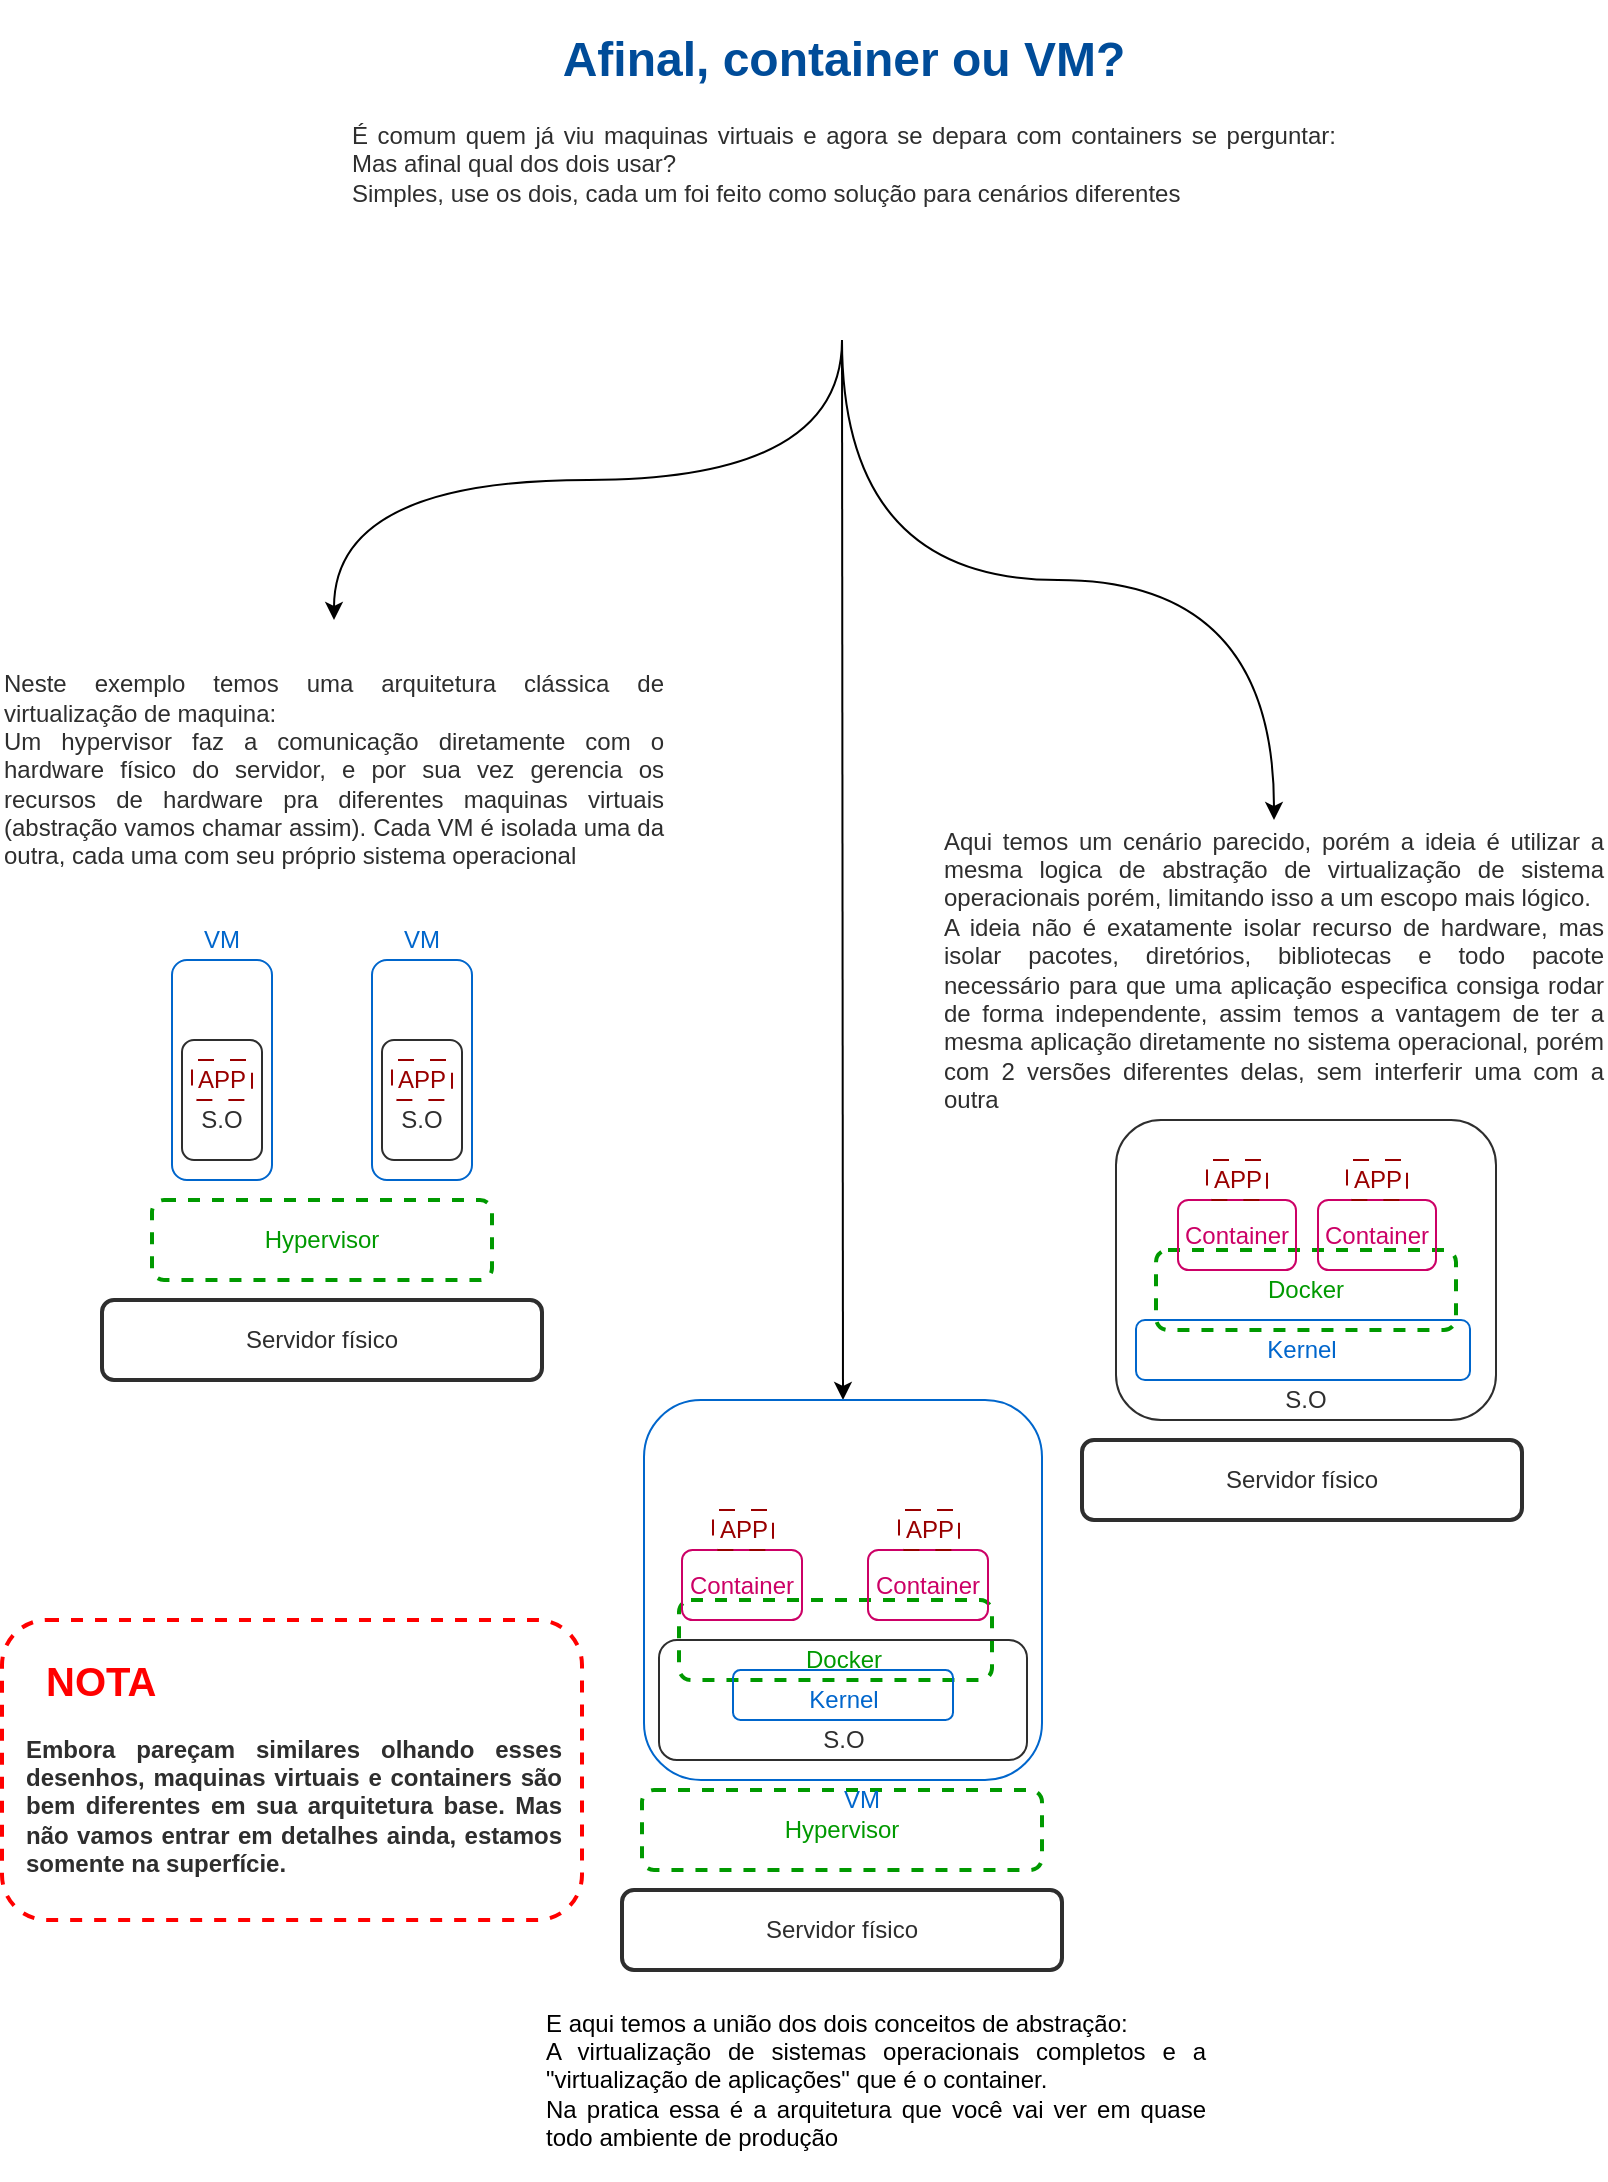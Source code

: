 <mxfile version="21.6.8" type="github">
  <diagram name="Página-1" id="PT8iDLhcYljWOaQJN8Hs">
    <mxGraphModel dx="1434" dy="822" grid="1" gridSize="10" guides="1" tooltips="1" connect="1" arrows="1" fold="1" page="1" pageScale="1" pageWidth="827" pageHeight="1169" math="0" shadow="0">
      <root>
        <mxCell id="0" />
        <mxCell id="1" parent="0" />
        <mxCell id="gFYqJmrAvyof7589NjqG-82" style="edgeStyle=orthogonalEdgeStyle;rounded=0;orthogonalLoop=1;jettySize=auto;html=1;curved=1;exitX=0.5;exitY=1;exitDx=0;exitDy=0;entryX=0.5;entryY=0;entryDx=0;entryDy=0;" parent="1" source="gFYqJmrAvyof7589NjqG-78" target="gFYqJmrAvyof7589NjqG-79" edge="1">
          <mxGeometry relative="1" as="geometry">
            <mxPoint x="170" y="510" as="targetPoint" />
          </mxGeometry>
        </mxCell>
        <mxCell id="gFYqJmrAvyof7589NjqG-85" style="edgeStyle=orthogonalEdgeStyle;rounded=0;orthogonalLoop=1;jettySize=auto;html=1;curved=1;entryX=0.5;entryY=0;entryDx=0;entryDy=0;exitX=0.5;exitY=1;exitDx=0;exitDy=0;" parent="1" source="gFYqJmrAvyof7589NjqG-78" target="gFYqJmrAvyof7589NjqG-80" edge="1">
          <mxGeometry relative="1" as="geometry">
            <mxPoint x="630" y="440" as="targetPoint" />
          </mxGeometry>
        </mxCell>
        <mxCell id="gFYqJmrAvyof7589NjqG-88" style="edgeStyle=orthogonalEdgeStyle;rounded=0;orthogonalLoop=1;jettySize=auto;html=1;curved=1;entryX=0.5;entryY=0;entryDx=0;entryDy=0;" parent="1" source="gFYqJmrAvyof7589NjqG-78" target="gFYqJmrAvyof7589NjqG-64" edge="1">
          <mxGeometry relative="1" as="geometry" />
        </mxCell>
        <mxCell id="gFYqJmrAvyof7589NjqG-78" value="&lt;h1 align=&quot;center&quot;&gt;&lt;font color=&quot;#004c99&quot;&gt;Afinal, container ou VM?&lt;/font&gt;&lt;/h1&gt;&lt;div align=&quot;justify&quot;&gt;&lt;font color=&quot;#2e2e2e&quot;&gt;É comum quem já viu maquinas virtuais e agora se depara com containers se perguntar: Mas afinal qual dos dois usar? &lt;br&gt;Simples, use os dois, cada um foi feito como solução para cenários diferentes &lt;/font&gt;&lt;br&gt;&lt;/div&gt;" style="text;html=1;strokeColor=none;fillColor=none;spacing=5;spacingTop=-20;whiteSpace=wrap;overflow=hidden;rounded=0;" parent="1" vertex="1">
          <mxGeometry x="180" y="70" width="500" height="160" as="geometry" />
        </mxCell>
        <mxCell id="gFYqJmrAvyof7589NjqG-79" value="&lt;div align=&quot;justify&quot;&gt;&lt;font color=&quot;#2e2e2e&quot;&gt;Neste exemplo temos uma arquitetura clássica de virtualização de maquina:&lt;/font&gt;&lt;br&gt;&lt;font color=&quot;#2e2e2e&quot;&gt;Um hypervisor faz a comunicação diretamente com o hardware físico do servidor, e por sua vez gerencia os recursos de hardware pra diferentes maquinas virtuais (abstração vamos chamar assim). Cada VM é isolada uma da outra, cada uma com seu próprio sistema operacional&lt;/font&gt;&lt;br&gt;&lt;/div&gt;" style="text;html=1;strokeColor=none;fillColor=none;align=center;verticalAlign=middle;whiteSpace=wrap;rounded=0;" parent="1" vertex="1">
          <mxGeometry x="10" y="370" width="332" height="150" as="geometry" />
        </mxCell>
        <mxCell id="gFYqJmrAvyof7589NjqG-80" value="&lt;div align=&quot;justify&quot;&gt;&lt;font color=&quot;#2e2e2e&quot;&gt;Aqui temos um cenário parecido, porém a ideia é utilizar a mesma logica de abstração de virtualização de sistema operacionais porém, limitando isso a um escopo mais lógico.&lt;/font&gt;&lt;/div&gt;&lt;div align=&quot;justify&quot;&gt;&lt;font color=&quot;#2e2e2e&quot;&gt;A ideia não é exatamente isolar recurso de hardware, mas isolar pacotes, diretórios, bibliotecas e todo pacote necessário para que uma aplicação especifica consiga rodar de forma independente, assim temos a vantagem de ter a mesma aplicação diretamente no sistema operacional, porém com 2 versões diferentes delas, sem interferir uma com a outra&lt;br&gt;&lt;/font&gt;&lt;/div&gt;" style="text;html=1;strokeColor=none;fillColor=none;align=center;verticalAlign=middle;whiteSpace=wrap;rounded=0;" parent="1" vertex="1">
          <mxGeometry x="480" y="470" width="332" height="150" as="geometry" />
        </mxCell>
        <mxCell id="gFYqJmrAvyof7589NjqG-81" value="&lt;div align=&quot;justify&quot;&gt;E aqui temos a união dos dois conceitos de abstração:&lt;br&gt;A virtualização de sistemas operacionais completos e a &quot;virtualização de aplicações&quot; que é o container.&lt;br&gt;Na pratica essa é a arquitetura que você vai ver em quase todo ambiente de produção&lt;/div&gt;" style="text;html=1;strokeColor=none;fillColor=none;align=left;verticalAlign=middle;whiteSpace=wrap;rounded=0;" parent="1" vertex="1">
          <mxGeometry x="280" y="1050" width="332" height="100" as="geometry" />
        </mxCell>
        <mxCell id="gFYqJmrAvyof7589NjqG-83" value="" style="group" parent="1" vertex="1" connectable="0">
          <mxGeometry x="550" y="620" width="220" height="200" as="geometry" />
        </mxCell>
        <mxCell id="gFYqJmrAvyof7589NjqG-9" value="" style="rounded=1;whiteSpace=wrap;html=1;fillColor=none;strokeWidth=2;strokeColor=#2E2E2E;" parent="gFYqJmrAvyof7589NjqG-83" vertex="1">
          <mxGeometry y="160" width="220" height="40" as="geometry" />
        </mxCell>
        <mxCell id="gFYqJmrAvyof7589NjqG-10" value="&lt;font color=&quot;#2e2e2e&quot;&gt;Servidor físico&lt;br&gt;&lt;/font&gt;" style="text;html=1;strokeColor=none;fillColor=none;align=center;verticalAlign=middle;whiteSpace=wrap;rounded=0;" parent="gFYqJmrAvyof7589NjqG-83" vertex="1">
          <mxGeometry y="170" width="220" height="20" as="geometry" />
        </mxCell>
        <mxCell id="gFYqJmrAvyof7589NjqG-42" value="" style="rounded=1;whiteSpace=wrap;html=1;fillColor=none;strokeWidth=1;strokeColor=#2E2E2E;" parent="gFYqJmrAvyof7589NjqG-83" vertex="1">
          <mxGeometry x="17" width="190" height="150" as="geometry" />
        </mxCell>
        <mxCell id="gFYqJmrAvyof7589NjqG-43" value="&lt;font color=&quot;#2e2e2e&quot;&gt;S.O&lt;/font&gt;" style="text;html=1;strokeColor=none;fillColor=none;align=center;verticalAlign=middle;whiteSpace=wrap;rounded=0;" parent="gFYqJmrAvyof7589NjqG-83" vertex="1">
          <mxGeometry x="92" y="130" width="40" height="20" as="geometry" />
        </mxCell>
        <mxCell id="gFYqJmrAvyof7589NjqG-44" value="" style="rounded=1;whiteSpace=wrap;html=1;fillColor=none;strokeWidth=1;strokeColor=#0066CC;" parent="gFYqJmrAvyof7589NjqG-83" vertex="1">
          <mxGeometry x="27" y="100" width="167" height="30" as="geometry" />
        </mxCell>
        <mxCell id="gFYqJmrAvyof7589NjqG-45" value="&lt;font color=&quot;#0066cc&quot;&gt;Kernel&lt;/font&gt;" style="text;html=1;strokeColor=none;fillColor=none;align=center;verticalAlign=middle;whiteSpace=wrap;rounded=0;" parent="gFYqJmrAvyof7589NjqG-83" vertex="1">
          <mxGeometry x="90" y="105" width="40" height="20" as="geometry" />
        </mxCell>
        <mxCell id="gFYqJmrAvyof7589NjqG-47" value="" style="rounded=1;whiteSpace=wrap;html=1;fillColor=none;strokeWidth=2;strokeColor=#009900;dashed=1;" parent="gFYqJmrAvyof7589NjqG-83" vertex="1">
          <mxGeometry x="37" y="65" width="150" height="40" as="geometry" />
        </mxCell>
        <mxCell id="gFYqJmrAvyof7589NjqG-48" value="&lt;font color=&quot;#cc0066&quot;&gt;Container&lt;/font&gt;" style="rounded=1;whiteSpace=wrap;html=1;fillColor=none;strokeWidth=1;strokeColor=#CC0066;" parent="gFYqJmrAvyof7589NjqG-83" vertex="1">
          <mxGeometry x="48" y="40" width="59" height="35" as="geometry" />
        </mxCell>
        <mxCell id="gFYqJmrAvyof7589NjqG-51" value="&lt;font color=&quot;#009900&quot;&gt;Docker&lt;/font&gt;" style="text;html=1;strokeColor=none;fillColor=none;align=center;verticalAlign=middle;whiteSpace=wrap;rounded=0;" parent="gFYqJmrAvyof7589NjqG-83" vertex="1">
          <mxGeometry x="37" y="75" width="150" height="20" as="geometry" />
        </mxCell>
        <mxCell id="gFYqJmrAvyof7589NjqG-68" value="&lt;font color=&quot;#990000&quot;&gt;APP&lt;/font&gt;" style="rounded=1;whiteSpace=wrap;html=1;fillColor=none;strokeWidth=1;strokeColor=#990000;dashed=1;dashPattern=8 8;" parent="gFYqJmrAvyof7589NjqG-83" vertex="1">
          <mxGeometry x="62.5" y="20" width="30" height="20" as="geometry" />
        </mxCell>
        <mxCell id="gFYqJmrAvyof7589NjqG-71" value="&lt;font color=&quot;#cc0066&quot;&gt;Container&lt;/font&gt;" style="rounded=1;whiteSpace=wrap;html=1;fillColor=none;strokeWidth=1;strokeColor=#CC0066;" parent="gFYqJmrAvyof7589NjqG-83" vertex="1">
          <mxGeometry x="118" y="40" width="59" height="35" as="geometry" />
        </mxCell>
        <mxCell id="gFYqJmrAvyof7589NjqG-72" value="&lt;font color=&quot;#990000&quot;&gt;APP&lt;/font&gt;" style="rounded=1;whiteSpace=wrap;html=1;fillColor=none;strokeWidth=1;strokeColor=#990000;dashed=1;dashPattern=8 8;" parent="gFYqJmrAvyof7589NjqG-83" vertex="1">
          <mxGeometry x="132.5" y="20" width="30" height="20" as="geometry" />
        </mxCell>
        <mxCell id="gFYqJmrAvyof7589NjqG-84" value="" style="group" parent="1" vertex="1" connectable="0">
          <mxGeometry x="60" y="520" width="220" height="230" as="geometry" />
        </mxCell>
        <mxCell id="gFYqJmrAvyof7589NjqG-26" value="" style="rounded=1;whiteSpace=wrap;html=1;fillColor=none;strokeWidth=1;strokeColor=#0066CC;" parent="gFYqJmrAvyof7589NjqG-84" vertex="1">
          <mxGeometry x="35" y="20" width="50" height="110" as="geometry" />
        </mxCell>
        <mxCell id="gFYqJmrAvyof7589NjqG-27" value="&lt;font color=&quot;#0066cc&quot;&gt;VM&lt;/font&gt;" style="text;html=1;strokeColor=none;fillColor=none;align=center;verticalAlign=middle;whiteSpace=wrap;rounded=0;" parent="gFYqJmrAvyof7589NjqG-84" vertex="1">
          <mxGeometry x="40" width="40" height="20" as="geometry" />
        </mxCell>
        <mxCell id="gFYqJmrAvyof7589NjqG-28" value="" style="rounded=1;whiteSpace=wrap;html=1;fillColor=none;strokeWidth=2;strokeColor=#2E2E2E;" parent="gFYqJmrAvyof7589NjqG-84" vertex="1">
          <mxGeometry y="190" width="220" height="40" as="geometry" />
        </mxCell>
        <mxCell id="gFYqJmrAvyof7589NjqG-29" value="&lt;font color=&quot;#2e2e2e&quot;&gt;Servidor físico&lt;br&gt;&lt;/font&gt;" style="text;html=1;strokeColor=none;fillColor=none;align=center;verticalAlign=middle;whiteSpace=wrap;rounded=0;" parent="gFYqJmrAvyof7589NjqG-84" vertex="1">
          <mxGeometry y="200" width="220" height="20" as="geometry" />
        </mxCell>
        <mxCell id="gFYqJmrAvyof7589NjqG-30" value="" style="rounded=1;whiteSpace=wrap;html=1;fillColor=none;strokeWidth=2;strokeColor=#009900;dashed=1;" parent="gFYqJmrAvyof7589NjqG-84" vertex="1">
          <mxGeometry x="25" y="140" width="170" height="40" as="geometry" />
        </mxCell>
        <mxCell id="gFYqJmrAvyof7589NjqG-31" value="&lt;font color=&quot;#009900&quot;&gt;Hypervisor&lt;/font&gt;" style="text;html=1;strokeColor=none;fillColor=none;align=center;verticalAlign=middle;whiteSpace=wrap;rounded=0;" parent="gFYqJmrAvyof7589NjqG-84" vertex="1">
          <mxGeometry x="35" y="150" width="150" height="20" as="geometry" />
        </mxCell>
        <mxCell id="gFYqJmrAvyof7589NjqG-32" value="" style="rounded=1;whiteSpace=wrap;html=1;fillColor=none;strokeWidth=1;strokeColor=#2E2E2E;" parent="gFYqJmrAvyof7589NjqG-84" vertex="1">
          <mxGeometry x="40" y="60" width="40" height="60" as="geometry" />
        </mxCell>
        <mxCell id="gFYqJmrAvyof7589NjqG-33" value="&lt;font color=&quot;#2e2e2e&quot;&gt;S.O&lt;/font&gt;" style="text;html=1;strokeColor=none;fillColor=none;align=center;verticalAlign=middle;whiteSpace=wrap;rounded=0;" parent="gFYqJmrAvyof7589NjqG-84" vertex="1">
          <mxGeometry x="40" y="90" width="40" height="20" as="geometry" />
        </mxCell>
        <mxCell id="gFYqJmrAvyof7589NjqG-34" value="&lt;font color=&quot;#990000&quot;&gt;APP&lt;/font&gt;" style="rounded=1;whiteSpace=wrap;html=1;fillColor=none;strokeWidth=1;strokeColor=#990000;dashed=1;dashPattern=8 8;" parent="gFYqJmrAvyof7589NjqG-84" vertex="1">
          <mxGeometry x="45" y="70" width="30" height="20" as="geometry" />
        </mxCell>
        <mxCell id="gFYqJmrAvyof7589NjqG-35" value="" style="rounded=1;whiteSpace=wrap;html=1;fillColor=none;strokeWidth=1;strokeColor=#0066CC;" parent="gFYqJmrAvyof7589NjqG-84" vertex="1">
          <mxGeometry x="135" y="20" width="50" height="110" as="geometry" />
        </mxCell>
        <mxCell id="gFYqJmrAvyof7589NjqG-36" value="" style="rounded=1;whiteSpace=wrap;html=1;fillColor=none;strokeWidth=1;strokeColor=#2E2E2E;" parent="gFYqJmrAvyof7589NjqG-84" vertex="1">
          <mxGeometry x="140" y="60" width="40" height="60" as="geometry" />
        </mxCell>
        <mxCell id="gFYqJmrAvyof7589NjqG-37" value="&lt;font color=&quot;#2e2e2e&quot;&gt;S.O&lt;/font&gt;" style="text;html=1;strokeColor=none;fillColor=none;align=center;verticalAlign=middle;whiteSpace=wrap;rounded=0;" parent="gFYqJmrAvyof7589NjqG-84" vertex="1">
          <mxGeometry x="140" y="90" width="40" height="20" as="geometry" />
        </mxCell>
        <mxCell id="gFYqJmrAvyof7589NjqG-38" value="&lt;font color=&quot;#990000&quot;&gt;APP&lt;/font&gt;" style="rounded=1;whiteSpace=wrap;html=1;fillColor=none;strokeWidth=1;strokeColor=#990000;dashed=1;dashPattern=8 8;" parent="gFYqJmrAvyof7589NjqG-84" vertex="1">
          <mxGeometry x="145" y="70" width="30" height="20" as="geometry" />
        </mxCell>
        <mxCell id="gFYqJmrAvyof7589NjqG-39" value="&lt;font color=&quot;#0066cc&quot;&gt;VM&lt;/font&gt;" style="text;html=1;strokeColor=none;fillColor=none;align=center;verticalAlign=middle;whiteSpace=wrap;rounded=0;" parent="gFYqJmrAvyof7589NjqG-84" vertex="1">
          <mxGeometry x="140" width="40" height="20" as="geometry" />
        </mxCell>
        <mxCell id="gFYqJmrAvyof7589NjqG-86" value="" style="group;movable=1;resizable=1;rotatable=1;deletable=1;editable=1;locked=0;connectable=1;" parent="1" vertex="1" connectable="0">
          <mxGeometry x="320" y="760" width="220" height="285" as="geometry" />
        </mxCell>
        <mxCell id="gFYqJmrAvyof7589NjqG-70" value="" style="rounded=1;whiteSpace=wrap;html=1;fillColor=none;strokeWidth=2;strokeColor=#009900;dashed=1;movable=1;resizable=1;rotatable=1;deletable=1;editable=1;locked=0;connectable=1;" parent="gFYqJmrAvyof7589NjqG-86" vertex="1">
          <mxGeometry x="28.5" y="100" width="156.5" height="40" as="geometry" />
        </mxCell>
        <mxCell id="gFYqJmrAvyof7589NjqG-52" value="" style="rounded=1;whiteSpace=wrap;html=1;fillColor=none;strokeWidth=2;strokeColor=#2E2E2E;movable=1;resizable=1;rotatable=1;deletable=1;editable=1;locked=0;connectable=1;" parent="gFYqJmrAvyof7589NjqG-86" vertex="1">
          <mxGeometry y="245" width="220" height="40" as="geometry" />
        </mxCell>
        <mxCell id="gFYqJmrAvyof7589NjqG-53" value="&lt;font color=&quot;#2e2e2e&quot;&gt;Servidor físico&lt;br&gt;&lt;/font&gt;" style="text;html=1;strokeColor=none;fillColor=none;align=center;verticalAlign=middle;whiteSpace=wrap;rounded=0;movable=1;resizable=1;rotatable=1;deletable=1;editable=1;locked=0;connectable=1;" parent="gFYqJmrAvyof7589NjqG-86" vertex="1">
          <mxGeometry y="255" width="220" height="20" as="geometry" />
        </mxCell>
        <mxCell id="gFYqJmrAvyof7589NjqG-62" value="" style="rounded=1;whiteSpace=wrap;html=1;fillColor=none;strokeWidth=2;strokeColor=#009900;dashed=1;movable=1;resizable=1;rotatable=1;deletable=1;editable=1;locked=0;connectable=1;" parent="gFYqJmrAvyof7589NjqG-86" vertex="1">
          <mxGeometry x="10" y="195" width="200" height="40" as="geometry" />
        </mxCell>
        <mxCell id="gFYqJmrAvyof7589NjqG-63" value="&lt;font color=&quot;#009900&quot;&gt;Hypervisor&lt;/font&gt;" style="text;html=1;strokeColor=none;fillColor=none;align=center;verticalAlign=middle;whiteSpace=wrap;rounded=0;movable=1;resizable=1;rotatable=1;deletable=1;editable=1;locked=0;connectable=1;" parent="gFYqJmrAvyof7589NjqG-86" vertex="1">
          <mxGeometry x="35" y="205" width="150" height="20" as="geometry" />
        </mxCell>
        <mxCell id="gFYqJmrAvyof7589NjqG-64" value="" style="rounded=1;whiteSpace=wrap;html=1;fillColor=none;strokeWidth=1;strokeColor=#0066CC;movable=1;resizable=1;rotatable=1;deletable=1;editable=1;locked=0;connectable=1;" parent="gFYqJmrAvyof7589NjqG-86" vertex="1">
          <mxGeometry x="11" width="199" height="190" as="geometry" />
        </mxCell>
        <mxCell id="gFYqJmrAvyof7589NjqG-66" value="" style="rounded=1;whiteSpace=wrap;html=1;fillColor=none;strokeWidth=1;strokeColor=#2E2E2E;movable=1;resizable=1;rotatable=1;deletable=1;editable=1;locked=0;connectable=1;" parent="gFYqJmrAvyof7589NjqG-86" vertex="1">
          <mxGeometry x="18.5" y="120" width="184" height="60" as="geometry" />
        </mxCell>
        <mxCell id="gFYqJmrAvyof7589NjqG-67" value="&lt;font color=&quot;#2e2e2e&quot;&gt;S.O&lt;/font&gt;" style="text;html=1;strokeColor=none;fillColor=none;align=center;verticalAlign=middle;whiteSpace=wrap;rounded=0;movable=1;resizable=1;rotatable=1;deletable=1;editable=1;locked=0;connectable=1;" parent="gFYqJmrAvyof7589NjqG-86" vertex="1">
          <mxGeometry x="90.5" y="160" width="40" height="20" as="geometry" />
        </mxCell>
        <mxCell id="gFYqJmrAvyof7589NjqG-69" value="&lt;font color=&quot;#009900&quot;&gt;Docker&lt;/font&gt;" style="text;html=1;strokeColor=none;fillColor=none;align=center;verticalAlign=middle;whiteSpace=wrap;rounded=0;movable=1;resizable=1;rotatable=1;deletable=1;editable=1;locked=0;connectable=1;" parent="gFYqJmrAvyof7589NjqG-86" vertex="1">
          <mxGeometry x="35.5" y="120" width="150" height="20" as="geometry" />
        </mxCell>
        <mxCell id="gFYqJmrAvyof7589NjqG-73" value="&lt;font color=&quot;#cc0066&quot;&gt;Container&lt;/font&gt;" style="rounded=1;whiteSpace=wrap;html=1;fillColor=none;strokeWidth=1;strokeColor=#CC0066;movable=1;resizable=1;rotatable=1;deletable=1;editable=1;locked=0;connectable=1;" parent="gFYqJmrAvyof7589NjqG-86" vertex="1">
          <mxGeometry x="30" y="75" width="60" height="35" as="geometry" />
        </mxCell>
        <mxCell id="gFYqJmrAvyof7589NjqG-74" value="&lt;font color=&quot;#990000&quot;&gt;APP&lt;/font&gt;" style="rounded=1;whiteSpace=wrap;html=1;fillColor=none;strokeWidth=1;strokeColor=#990000;dashed=1;dashPattern=8 8;movable=1;resizable=1;rotatable=1;deletable=1;editable=1;locked=0;connectable=1;" parent="gFYqJmrAvyof7589NjqG-86" vertex="1">
          <mxGeometry x="45.5" y="55" width="30" height="20" as="geometry" />
        </mxCell>
        <mxCell id="gFYqJmrAvyof7589NjqG-76" value="&lt;font color=&quot;#cc0066&quot;&gt;Container&lt;/font&gt;" style="rounded=1;whiteSpace=wrap;html=1;fillColor=none;strokeWidth=1;strokeColor=#CC0066;movable=1;resizable=1;rotatable=1;deletable=1;editable=1;locked=0;connectable=1;" parent="gFYqJmrAvyof7589NjqG-86" vertex="1">
          <mxGeometry x="123" y="75" width="60" height="35" as="geometry" />
        </mxCell>
        <mxCell id="gFYqJmrAvyof7589NjqG-77" value="&lt;font color=&quot;#990000&quot;&gt;APP&lt;/font&gt;" style="rounded=1;whiteSpace=wrap;html=1;fillColor=none;strokeWidth=1;strokeColor=#990000;dashed=1;dashPattern=8 8;movable=1;resizable=1;rotatable=1;deletable=1;editable=1;locked=0;connectable=1;" parent="gFYqJmrAvyof7589NjqG-86" vertex="1">
          <mxGeometry x="138.5" y="55" width="30" height="20" as="geometry" />
        </mxCell>
        <mxCell id="gFYqJmrAvyof7589NjqG-90" value="" style="rounded=1;whiteSpace=wrap;html=1;fillColor=none;strokeWidth=1;strokeColor=#0066CC;" parent="gFYqJmrAvyof7589NjqG-86" vertex="1">
          <mxGeometry x="55.5" y="135" width="110" height="25" as="geometry" />
        </mxCell>
        <mxCell id="gFYqJmrAvyof7589NjqG-91" value="&lt;font color=&quot;#0066cc&quot;&gt;Kernel&lt;/font&gt;" style="text;html=1;strokeColor=none;fillColor=none;align=center;verticalAlign=middle;whiteSpace=wrap;rounded=0;" parent="gFYqJmrAvyof7589NjqG-86" vertex="1">
          <mxGeometry x="90.5" y="140" width="40" height="20" as="geometry" />
        </mxCell>
        <mxCell id="gFYqJmrAvyof7589NjqG-89" value="&lt;font color=&quot;#0066cc&quot;&gt;VM&lt;/font&gt;" style="text;html=1;strokeColor=none;fillColor=none;align=center;verticalAlign=middle;whiteSpace=wrap;rounded=0;" parent="1" vertex="1">
          <mxGeometry x="420" y="950" width="40" height="20" as="geometry" />
        </mxCell>
        <mxCell id="vozkf6tA9N1DTtl57gn6-1" value="&lt;font size=&quot;1&quot; color=&quot;#ff0000&quot;&gt;&lt;b style=&quot;font-size: 20px;&quot;&gt;NOTA&lt;/b&gt;&lt;/font&gt;" style="text;html=1;strokeColor=none;fillColor=none;align=left;verticalAlign=middle;whiteSpace=wrap;rounded=0;" vertex="1" parent="1">
          <mxGeometry x="30" y="885" width="50" height="30" as="geometry" />
        </mxCell>
        <mxCell id="vozkf6tA9N1DTtl57gn6-2" value="&lt;div align=&quot;justify&quot;&gt;&lt;font color=&quot;#2e2e2e&quot;&gt;&lt;b&gt;Embora pareçam similares olhando esses desenhos, maquinas virtuais e containers são bem diferentes em sua arquitetura base. Mas não vamos entrar em detalhes ainda, estamos somente na superfície.&lt;/b&gt;&lt;/font&gt;&lt;/div&gt;" style="text;html=1;strokeColor=none;fillColor=none;align=left;verticalAlign=middle;whiteSpace=wrap;rounded=1;dashed=1;strokeWidth=2;perimeterSpacing=0;" vertex="1" parent="1">
          <mxGeometry x="20" y="915" width="270" height="95" as="geometry" />
        </mxCell>
        <mxCell id="vozkf6tA9N1DTtl57gn6-4" value="" style="rounded=1;whiteSpace=wrap;html=1;fillColor=none;strokeColor=#FF0000;strokeWidth=2;dashed=1;" vertex="1" parent="1">
          <mxGeometry x="10" y="870" width="290" height="150" as="geometry" />
        </mxCell>
      </root>
    </mxGraphModel>
  </diagram>
</mxfile>
